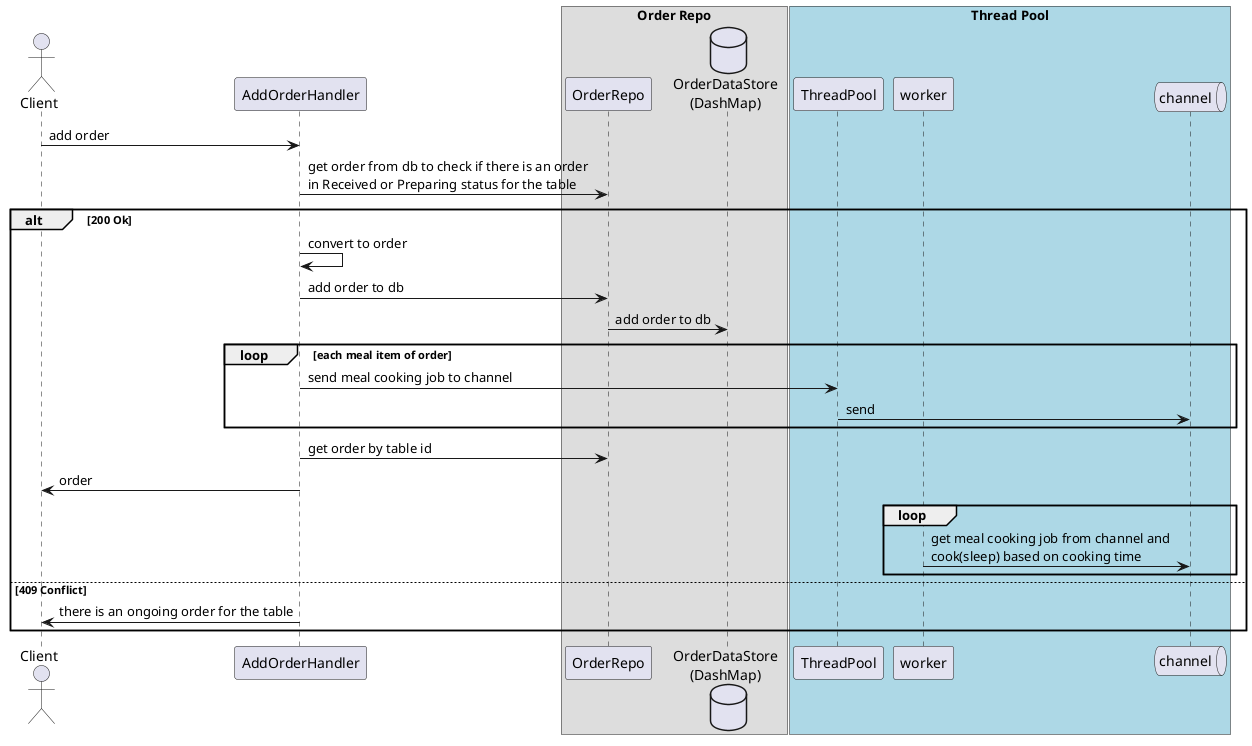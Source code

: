 @startuml

actor Client as client
participant AddOrderHandler as handler
box "Order Repo"
participant OrderRepo as repo
database "OrderDataStore\n(DashMap)" as db
end box
box "Thread Pool" #LightBlue
participant ThreadPool as pool
participant worker as worker
queue channel as chan
end box

client -> handler : add order

handler -> repo: get order from db to check if there is an order \nin Received or Preparing status for the table

alt 200 Ok
handler -> handler : convert to order

handler -> repo: add order to db
repo -> db: add order to db

loop each meal item of order
  handler -> pool: send meal cooking job to channel
  pool -> chan: send
end
handler -> repo: get order by table id

handler -> client: order

loop
worker -> chan: get meal cooking job from channel and \ncook(sleep) based on cooking time
end

else 409 Conflict
handler -> client: there is an ongoing order for the table
end

@enduml
